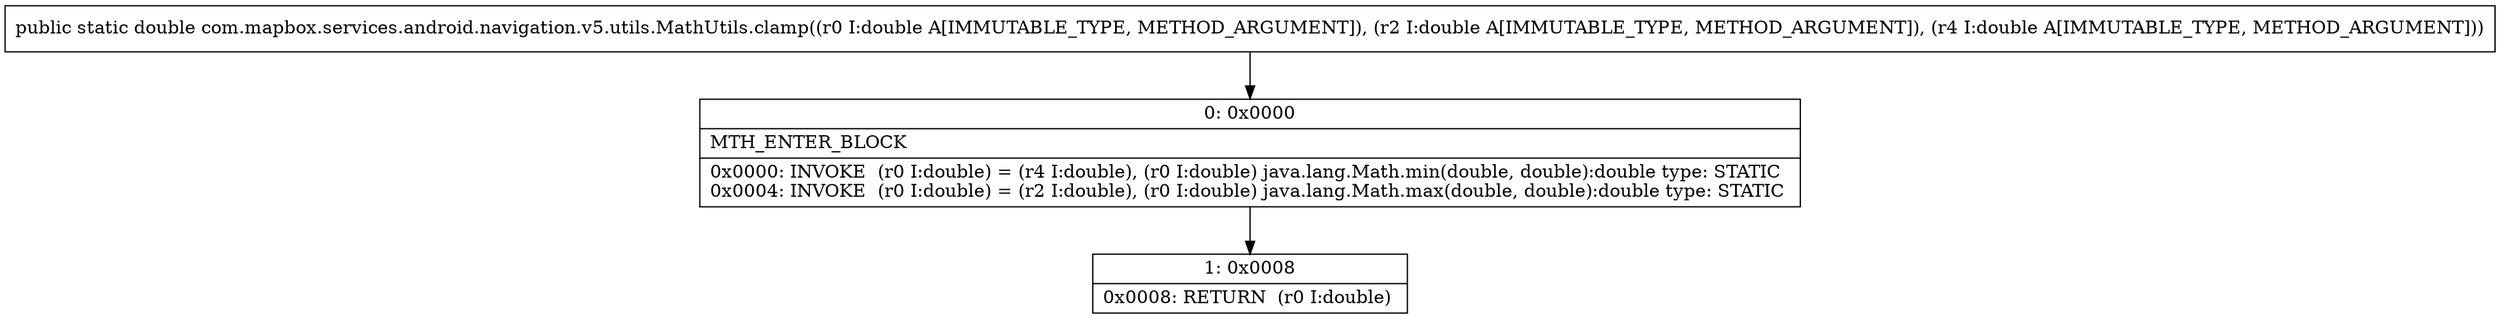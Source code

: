 digraph "CFG forcom.mapbox.services.android.navigation.v5.utils.MathUtils.clamp(DDD)D" {
Node_0 [shape=record,label="{0\:\ 0x0000|MTH_ENTER_BLOCK\l|0x0000: INVOKE  (r0 I:double) = (r4 I:double), (r0 I:double) java.lang.Math.min(double, double):double type: STATIC \l0x0004: INVOKE  (r0 I:double) = (r2 I:double), (r0 I:double) java.lang.Math.max(double, double):double type: STATIC \l}"];
Node_1 [shape=record,label="{1\:\ 0x0008|0x0008: RETURN  (r0 I:double) \l}"];
MethodNode[shape=record,label="{public static double com.mapbox.services.android.navigation.v5.utils.MathUtils.clamp((r0 I:double A[IMMUTABLE_TYPE, METHOD_ARGUMENT]), (r2 I:double A[IMMUTABLE_TYPE, METHOD_ARGUMENT]), (r4 I:double A[IMMUTABLE_TYPE, METHOD_ARGUMENT])) }"];
MethodNode -> Node_0;
Node_0 -> Node_1;
}


